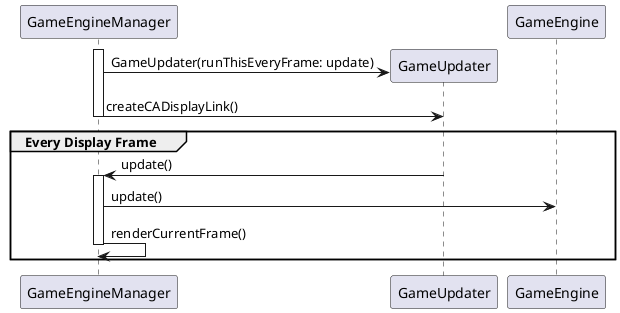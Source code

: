 @startuml
create GameEngineManager
create GameUpdater


activate GameEngineManager

GameEngineManager -> GameUpdater: GameUpdater(runThisEveryFrame: update)
GameEngineManager -> GameUpdater: createCADisplayLink()

deactivate GameEngineManager


group Every Display Frame
GameUpdater -> GameEngineManager: update()

activate GameEngineManager

GameEngineManager -> GameEngine: update()
GameEngineManager -> GameEngineManager: renderCurrentFrame()

deactivate GameEngineManager

end

@enduml